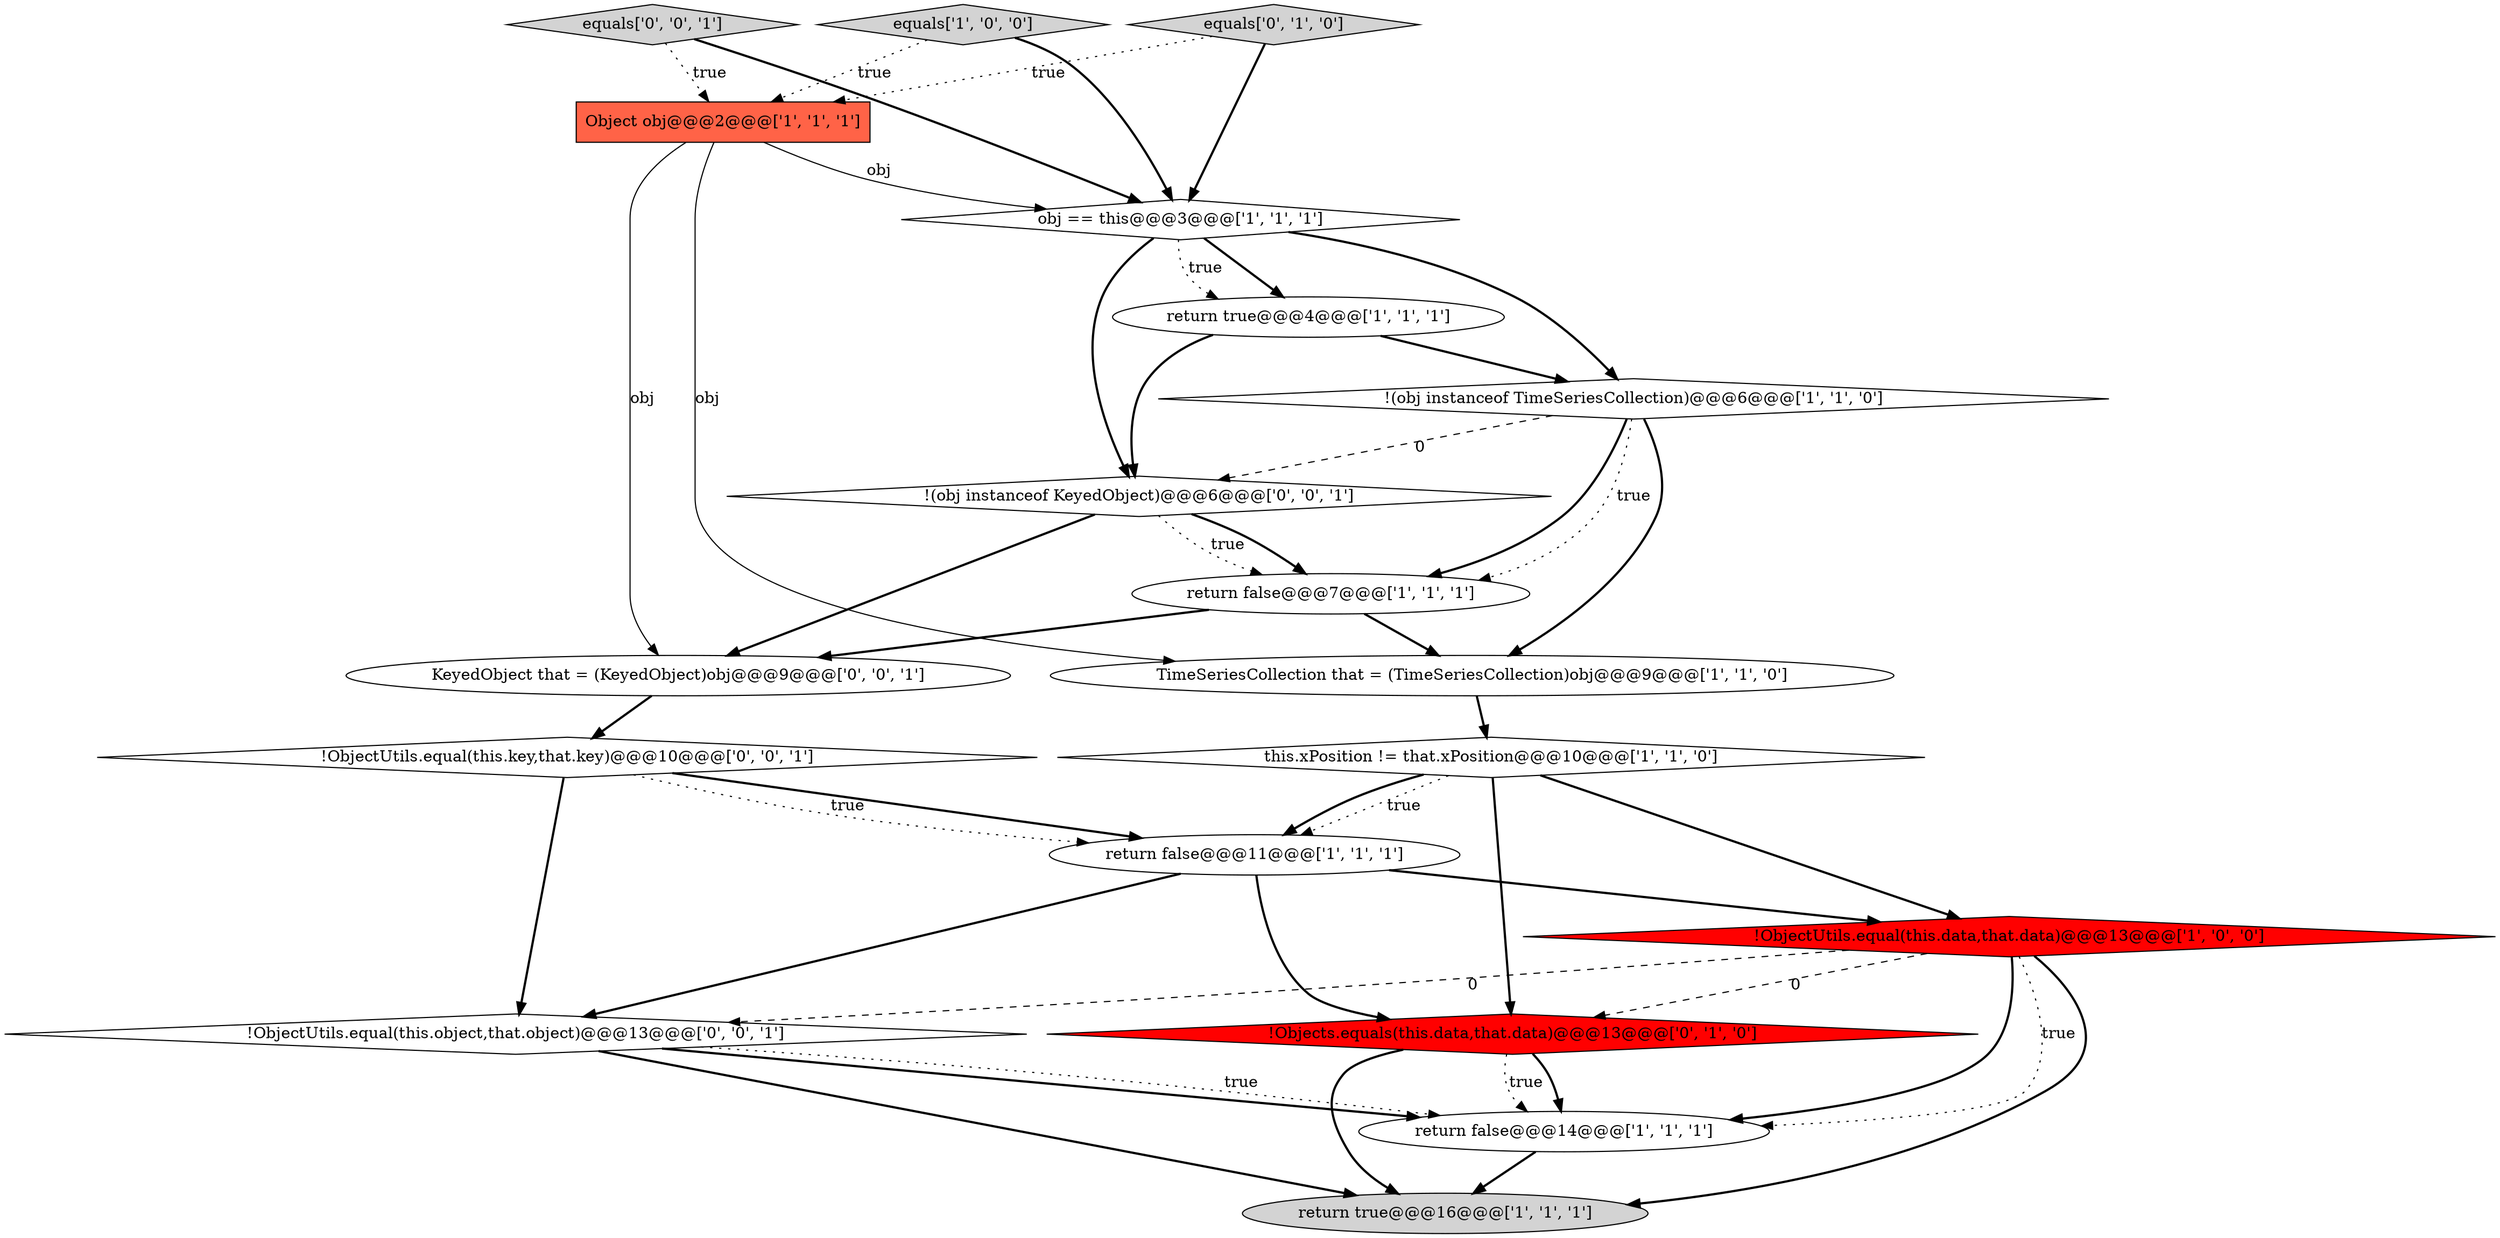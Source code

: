 digraph {
14 [style = filled, label = "equals['0', '0', '1']", fillcolor = lightgray, shape = diamond image = "AAA0AAABBB3BBB"];
1 [style = filled, label = "return false@@@11@@@['1', '1', '1']", fillcolor = white, shape = ellipse image = "AAA0AAABBB1BBB"];
2 [style = filled, label = "!ObjectUtils.equal(this.data,that.data)@@@13@@@['1', '0', '0']", fillcolor = red, shape = diamond image = "AAA1AAABBB1BBB"];
18 [style = filled, label = "KeyedObject that = (KeyedObject)obj@@@9@@@['0', '0', '1']", fillcolor = white, shape = ellipse image = "AAA0AAABBB3BBB"];
6 [style = filled, label = "this.xPosition != that.xPosition@@@10@@@['1', '1', '0']", fillcolor = white, shape = diamond image = "AAA0AAABBB1BBB"];
7 [style = filled, label = "TimeSeriesCollection that = (TimeSeriesCollection)obj@@@9@@@['1', '1', '0']", fillcolor = white, shape = ellipse image = "AAA0AAABBB1BBB"];
10 [style = filled, label = "obj == this@@@3@@@['1', '1', '1']", fillcolor = white, shape = diamond image = "AAA0AAABBB1BBB"];
11 [style = filled, label = "!(obj instanceof TimeSeriesCollection)@@@6@@@['1', '1', '0']", fillcolor = white, shape = diamond image = "AAA0AAABBB1BBB"];
8 [style = filled, label = "Object obj@@@2@@@['1', '1', '1']", fillcolor = tomato, shape = box image = "AAA0AAABBB1BBB"];
3 [style = filled, label = "equals['1', '0', '0']", fillcolor = lightgray, shape = diamond image = "AAA0AAABBB1BBB"];
16 [style = filled, label = "!ObjectUtils.equal(this.object,that.object)@@@13@@@['0', '0', '1']", fillcolor = white, shape = diamond image = "AAA0AAABBB3BBB"];
4 [style = filled, label = "return false@@@7@@@['1', '1', '1']", fillcolor = white, shape = ellipse image = "AAA0AAABBB1BBB"];
12 [style = filled, label = "!Objects.equals(this.data,that.data)@@@13@@@['0', '1', '0']", fillcolor = red, shape = diamond image = "AAA1AAABBB2BBB"];
9 [style = filled, label = "return true@@@4@@@['1', '1', '1']", fillcolor = white, shape = ellipse image = "AAA0AAABBB1BBB"];
0 [style = filled, label = "return false@@@14@@@['1', '1', '1']", fillcolor = white, shape = ellipse image = "AAA0AAABBB1BBB"];
15 [style = filled, label = "!ObjectUtils.equal(this.key,that.key)@@@10@@@['0', '0', '1']", fillcolor = white, shape = diamond image = "AAA0AAABBB3BBB"];
5 [style = filled, label = "return true@@@16@@@['1', '1', '1']", fillcolor = lightgray, shape = ellipse image = "AAA0AAABBB1BBB"];
17 [style = filled, label = "!(obj instanceof KeyedObject)@@@6@@@['0', '0', '1']", fillcolor = white, shape = diamond image = "AAA0AAABBB3BBB"];
13 [style = filled, label = "equals['0', '1', '0']", fillcolor = lightgray, shape = diamond image = "AAA0AAABBB2BBB"];
13->10 [style = bold, label=""];
16->0 [style = bold, label=""];
2->0 [style = dotted, label="true"];
9->11 [style = bold, label=""];
12->5 [style = bold, label=""];
17->4 [style = dotted, label="true"];
11->4 [style = bold, label=""];
18->15 [style = bold, label=""];
6->1 [style = dotted, label="true"];
8->7 [style = solid, label="obj"];
14->10 [style = bold, label=""];
9->17 [style = bold, label=""];
10->17 [style = bold, label=""];
4->18 [style = bold, label=""];
11->17 [style = dashed, label="0"];
11->4 [style = dotted, label="true"];
10->9 [style = dotted, label="true"];
15->16 [style = bold, label=""];
12->0 [style = bold, label=""];
8->18 [style = solid, label="obj"];
4->7 [style = bold, label=""];
6->2 [style = bold, label=""];
6->1 [style = bold, label=""];
3->10 [style = bold, label=""];
2->12 [style = dashed, label="0"];
2->0 [style = bold, label=""];
8->10 [style = solid, label="obj"];
16->0 [style = dotted, label="true"];
13->8 [style = dotted, label="true"];
15->1 [style = bold, label=""];
1->16 [style = bold, label=""];
15->1 [style = dotted, label="true"];
2->16 [style = dashed, label="0"];
17->18 [style = bold, label=""];
0->5 [style = bold, label=""];
7->6 [style = bold, label=""];
14->8 [style = dotted, label="true"];
1->12 [style = bold, label=""];
12->0 [style = dotted, label="true"];
16->5 [style = bold, label=""];
10->9 [style = bold, label=""];
1->2 [style = bold, label=""];
3->8 [style = dotted, label="true"];
17->4 [style = bold, label=""];
11->7 [style = bold, label=""];
2->5 [style = bold, label=""];
10->11 [style = bold, label=""];
6->12 [style = bold, label=""];
}
